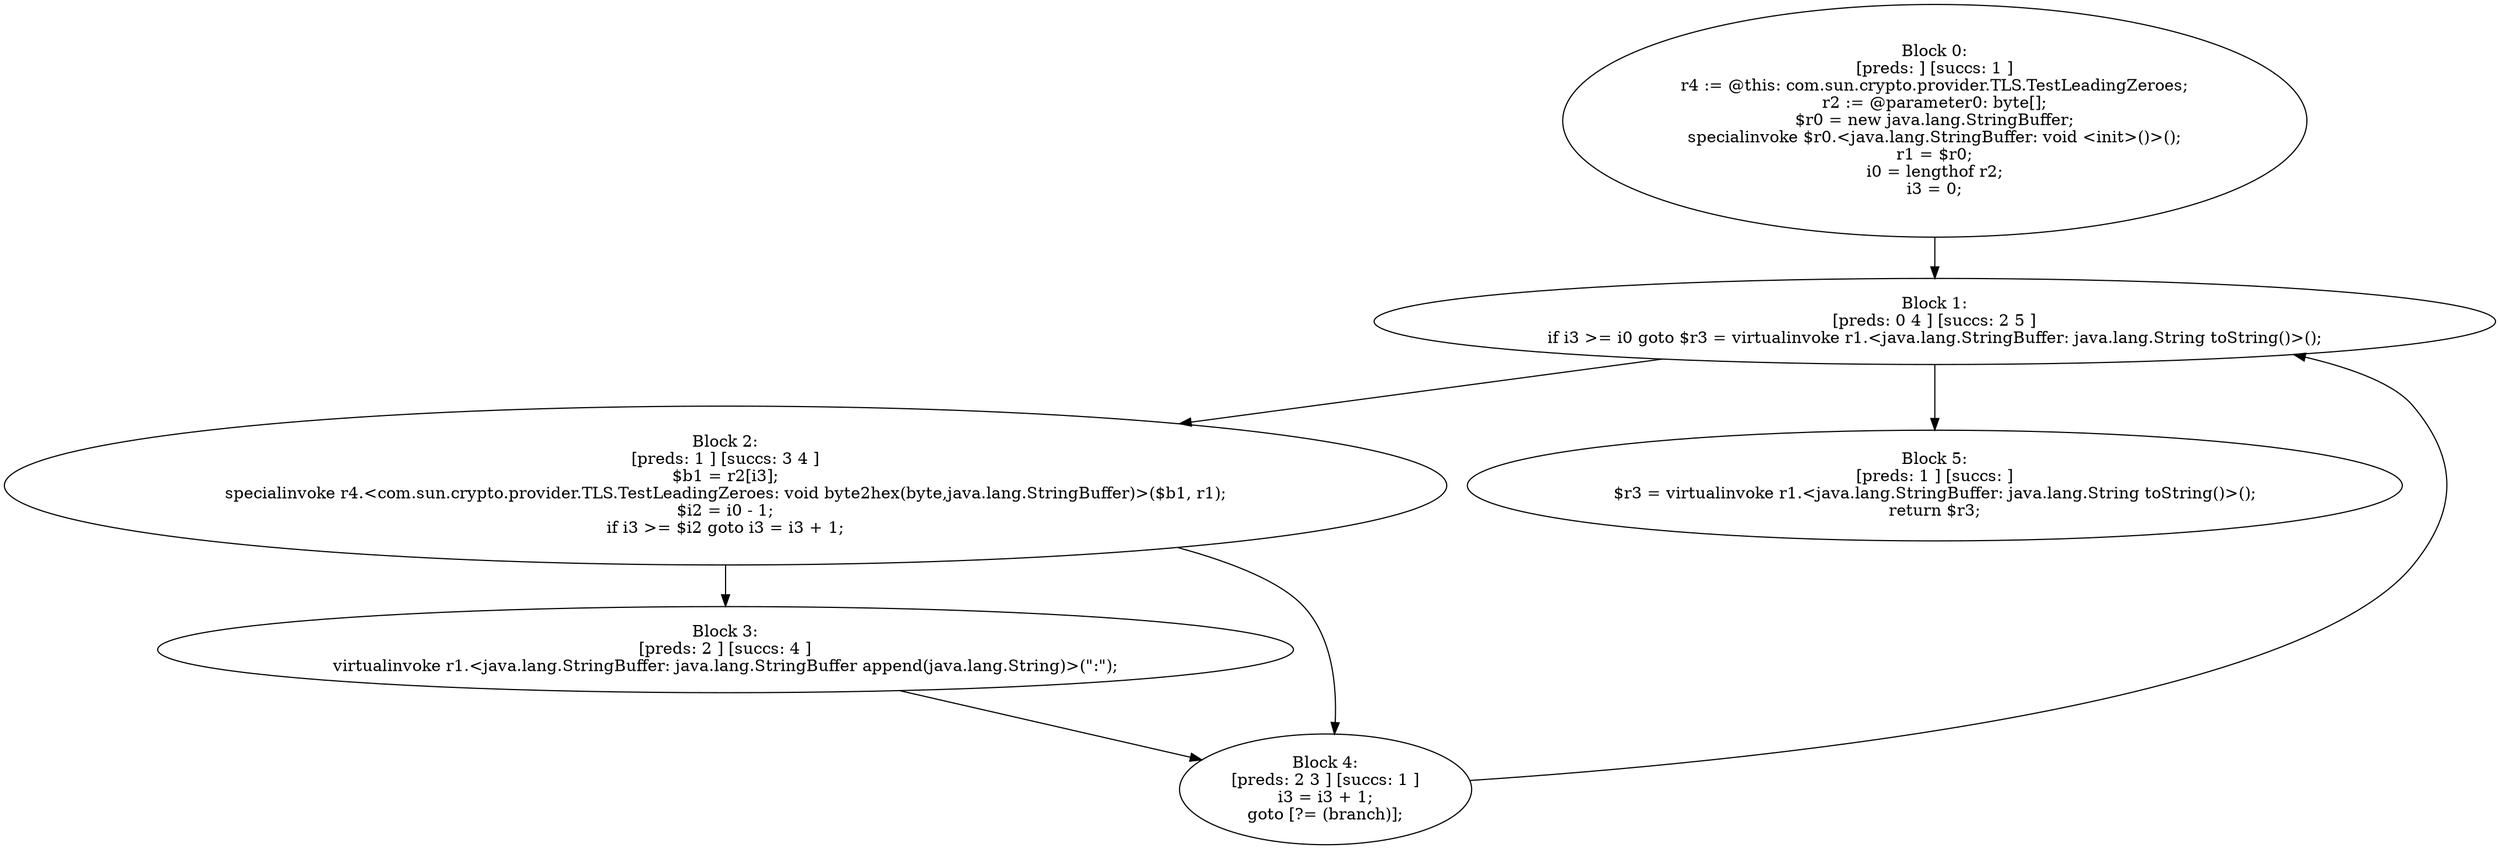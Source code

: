 digraph "unitGraph" {
    "Block 0:
[preds: ] [succs: 1 ]
r4 := @this: com.sun.crypto.provider.TLS.TestLeadingZeroes;
r2 := @parameter0: byte[];
$r0 = new java.lang.StringBuffer;
specialinvoke $r0.<java.lang.StringBuffer: void <init>()>();
r1 = $r0;
i0 = lengthof r2;
i3 = 0;
"
    "Block 1:
[preds: 0 4 ] [succs: 2 5 ]
if i3 >= i0 goto $r3 = virtualinvoke r1.<java.lang.StringBuffer: java.lang.String toString()>();
"
    "Block 2:
[preds: 1 ] [succs: 3 4 ]
$b1 = r2[i3];
specialinvoke r4.<com.sun.crypto.provider.TLS.TestLeadingZeroes: void byte2hex(byte,java.lang.StringBuffer)>($b1, r1);
$i2 = i0 - 1;
if i3 >= $i2 goto i3 = i3 + 1;
"
    "Block 3:
[preds: 2 ] [succs: 4 ]
virtualinvoke r1.<java.lang.StringBuffer: java.lang.StringBuffer append(java.lang.String)>(\":\");
"
    "Block 4:
[preds: 2 3 ] [succs: 1 ]
i3 = i3 + 1;
goto [?= (branch)];
"
    "Block 5:
[preds: 1 ] [succs: ]
$r3 = virtualinvoke r1.<java.lang.StringBuffer: java.lang.String toString()>();
return $r3;
"
    "Block 0:
[preds: ] [succs: 1 ]
r4 := @this: com.sun.crypto.provider.TLS.TestLeadingZeroes;
r2 := @parameter0: byte[];
$r0 = new java.lang.StringBuffer;
specialinvoke $r0.<java.lang.StringBuffer: void <init>()>();
r1 = $r0;
i0 = lengthof r2;
i3 = 0;
"->"Block 1:
[preds: 0 4 ] [succs: 2 5 ]
if i3 >= i0 goto $r3 = virtualinvoke r1.<java.lang.StringBuffer: java.lang.String toString()>();
";
    "Block 1:
[preds: 0 4 ] [succs: 2 5 ]
if i3 >= i0 goto $r3 = virtualinvoke r1.<java.lang.StringBuffer: java.lang.String toString()>();
"->"Block 2:
[preds: 1 ] [succs: 3 4 ]
$b1 = r2[i3];
specialinvoke r4.<com.sun.crypto.provider.TLS.TestLeadingZeroes: void byte2hex(byte,java.lang.StringBuffer)>($b1, r1);
$i2 = i0 - 1;
if i3 >= $i2 goto i3 = i3 + 1;
";
    "Block 1:
[preds: 0 4 ] [succs: 2 5 ]
if i3 >= i0 goto $r3 = virtualinvoke r1.<java.lang.StringBuffer: java.lang.String toString()>();
"->"Block 5:
[preds: 1 ] [succs: ]
$r3 = virtualinvoke r1.<java.lang.StringBuffer: java.lang.String toString()>();
return $r3;
";
    "Block 2:
[preds: 1 ] [succs: 3 4 ]
$b1 = r2[i3];
specialinvoke r4.<com.sun.crypto.provider.TLS.TestLeadingZeroes: void byte2hex(byte,java.lang.StringBuffer)>($b1, r1);
$i2 = i0 - 1;
if i3 >= $i2 goto i3 = i3 + 1;
"->"Block 3:
[preds: 2 ] [succs: 4 ]
virtualinvoke r1.<java.lang.StringBuffer: java.lang.StringBuffer append(java.lang.String)>(\":\");
";
    "Block 2:
[preds: 1 ] [succs: 3 4 ]
$b1 = r2[i3];
specialinvoke r4.<com.sun.crypto.provider.TLS.TestLeadingZeroes: void byte2hex(byte,java.lang.StringBuffer)>($b1, r1);
$i2 = i0 - 1;
if i3 >= $i2 goto i3 = i3 + 1;
"->"Block 4:
[preds: 2 3 ] [succs: 1 ]
i3 = i3 + 1;
goto [?= (branch)];
";
    "Block 3:
[preds: 2 ] [succs: 4 ]
virtualinvoke r1.<java.lang.StringBuffer: java.lang.StringBuffer append(java.lang.String)>(\":\");
"->"Block 4:
[preds: 2 3 ] [succs: 1 ]
i3 = i3 + 1;
goto [?= (branch)];
";
    "Block 4:
[preds: 2 3 ] [succs: 1 ]
i3 = i3 + 1;
goto [?= (branch)];
"->"Block 1:
[preds: 0 4 ] [succs: 2 5 ]
if i3 >= i0 goto $r3 = virtualinvoke r1.<java.lang.StringBuffer: java.lang.String toString()>();
";
}
